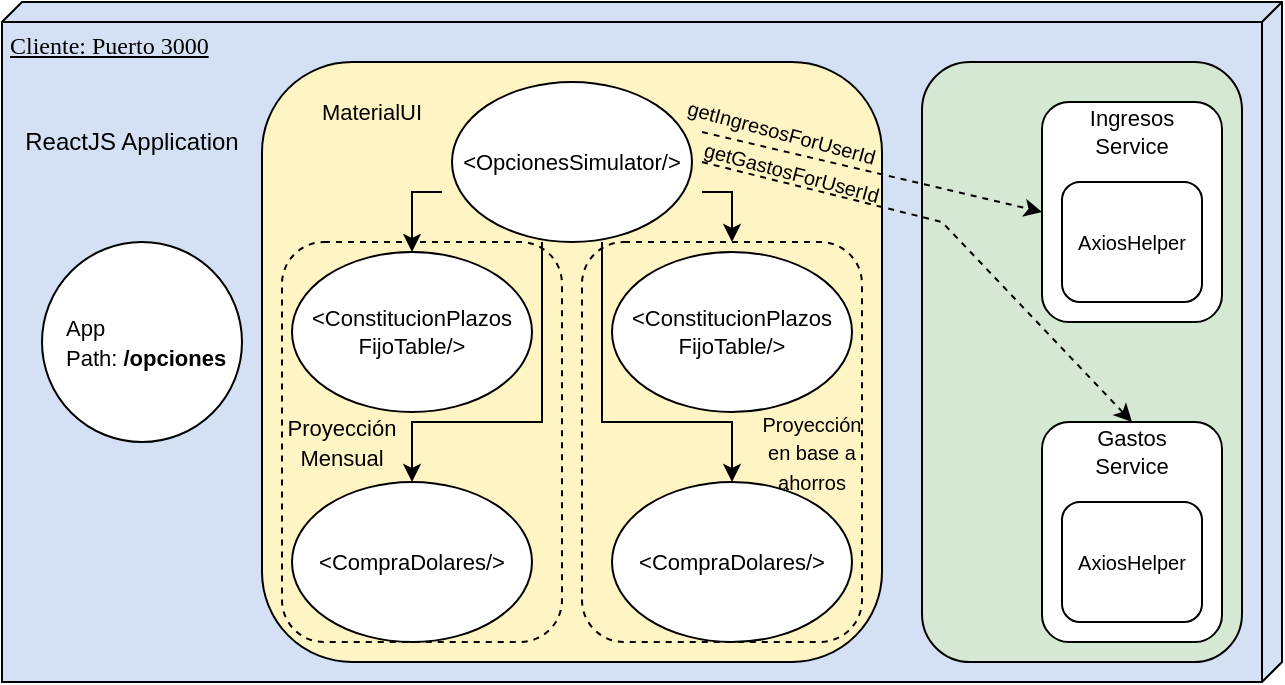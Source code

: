 <mxfile version="20.3.2" type="device"><diagram id="-a9AJ5vZ5kH9IygN91ko" name="Page-1"><mxGraphModel dx="1422" dy="705" grid="1" gridSize="10" guides="1" tooltips="1" connect="1" arrows="1" fold="1" page="1" pageScale="1" pageWidth="850" pageHeight="1100" math="0" shadow="0"><root><mxCell id="0"/><mxCell id="1" parent="0"/><mxCell id="dLGtEjLDoTvO-PIGYHLT-1" value="Cliente: Puerto 3000" style="verticalAlign=top;align=left;spacingTop=8;spacingLeft=2;spacingRight=12;shape=cube;size=10;direction=south;fontStyle=4;html=1;rounded=0;shadow=0;comic=0;labelBackgroundColor=none;strokeWidth=1;fontFamily=Verdana;fontSize=12;fillColor=#D4E1F5;" vertex="1" parent="1"><mxGeometry x="20" y="10" width="640" height="340" as="geometry"/></mxCell><mxCell id="dLGtEjLDoTvO-PIGYHLT-2" style="edgeStyle=elbowEdgeStyle;rounded=0;html=1;labelBackgroundColor=none;startArrow=none;startFill=0;startSize=8;endArrow=none;endFill=0;endSize=16;fontFamily=Verdana;fontSize=12;" edge="1" parent="1"><mxGeometry relative="1" as="geometry"><mxPoint x="650" y="170.0" as="sourcePoint"/><mxPoint x="650" y="135.0" as="targetPoint"/></mxGeometry></mxCell><mxCell id="dLGtEjLDoTvO-PIGYHLT-3" value="" style="ellipse;whiteSpace=wrap;html=1;aspect=fixed;" vertex="1" parent="1"><mxGeometry x="40" y="130" width="100" height="100" as="geometry"/></mxCell><mxCell id="dLGtEjLDoTvO-PIGYHLT-4" value="&lt;font style=&quot;font-size: 11px;&quot;&gt;App&lt;br&gt;Path: &lt;b&gt;/opciones&lt;/b&gt;&lt;/font&gt;" style="text;html=1;strokeColor=none;fillColor=none;align=left;verticalAlign=middle;whiteSpace=wrap;rounded=0;" vertex="1" parent="1"><mxGeometry x="50" y="165" width="100" height="30" as="geometry"/></mxCell><mxCell id="dLGtEjLDoTvO-PIGYHLT-5" value="" style="rounded=1;whiteSpace=wrap;html=1;fontSize=11;fillColor=#FFF4C3;" vertex="1" parent="1"><mxGeometry x="150" y="40" width="310" height="300" as="geometry"/></mxCell><mxCell id="dLGtEjLDoTvO-PIGYHLT-6" style="edgeStyle=orthogonalEdgeStyle;rounded=0;orthogonalLoop=1;jettySize=auto;html=1;entryX=0.5;entryY=0;entryDx=0;entryDy=0;fontSize=11;" edge="1" parent="1" target="dLGtEjLDoTvO-PIGYHLT-16"><mxGeometry relative="1" as="geometry"><mxPoint x="290" y="130.0" as="sourcePoint"/><Array as="points"><mxPoint x="290" y="220"/><mxPoint x="225" y="220"/></Array></mxGeometry></mxCell><mxCell id="dLGtEjLDoTvO-PIGYHLT-7" style="edgeStyle=orthogonalEdgeStyle;rounded=0;orthogonalLoop=1;jettySize=auto;html=1;fontSize=11;" edge="1" parent="1" target="dLGtEjLDoTvO-PIGYHLT-18"><mxGeometry relative="1" as="geometry"><mxPoint x="320" y="130.0" as="sourcePoint"/><Array as="points"><mxPoint x="320" y="220"/><mxPoint x="385" y="220"/></Array></mxGeometry></mxCell><mxCell id="dLGtEjLDoTvO-PIGYHLT-8" value="" style="ellipse;whiteSpace=wrap;html=1;fontSize=11;" vertex="1" parent="1"><mxGeometry x="245" y="50" width="120" height="80" as="geometry"/></mxCell><mxCell id="dLGtEjLDoTvO-PIGYHLT-9" style="edgeStyle=orthogonalEdgeStyle;rounded=0;orthogonalLoop=1;jettySize=auto;html=1;exitX=0;exitY=1;exitDx=0;exitDy=0;entryX=0.5;entryY=0;entryDx=0;entryDy=0;fontSize=11;" edge="1" parent="1" source="dLGtEjLDoTvO-PIGYHLT-11" target="dLGtEjLDoTvO-PIGYHLT-12"><mxGeometry relative="1" as="geometry"/></mxCell><mxCell id="dLGtEjLDoTvO-PIGYHLT-10" style="edgeStyle=orthogonalEdgeStyle;rounded=0;orthogonalLoop=1;jettySize=auto;html=1;exitX=1;exitY=1;exitDx=0;exitDy=0;fontSize=11;" edge="1" parent="1" source="dLGtEjLDoTvO-PIGYHLT-11"><mxGeometry relative="1" as="geometry"><mxPoint x="385" y="130.0" as="targetPoint"/></mxGeometry></mxCell><mxCell id="dLGtEjLDoTvO-PIGYHLT-11" value="&amp;lt;OpcionesSimulator/&amp;gt;" style="text;html=1;strokeColor=none;fillColor=none;align=center;verticalAlign=middle;whiteSpace=wrap;rounded=0;fontSize=11;" vertex="1" parent="1"><mxGeometry x="240" y="75" width="130" height="30" as="geometry"/></mxCell><mxCell id="dLGtEjLDoTvO-PIGYHLT-12" value="" style="ellipse;whiteSpace=wrap;html=1;fontSize=11;" vertex="1" parent="1"><mxGeometry x="165" y="135" width="120" height="80" as="geometry"/></mxCell><mxCell id="dLGtEjLDoTvO-PIGYHLT-13" value="&amp;lt;ConstitucionPlazos&lt;br&gt;FijoTable/&amp;gt;" style="text;html=1;strokeColor=none;fillColor=none;align=center;verticalAlign=middle;whiteSpace=wrap;rounded=0;fontSize=11;" vertex="1" parent="1"><mxGeometry x="160" y="160" width="130" height="30" as="geometry"/></mxCell><mxCell id="dLGtEjLDoTvO-PIGYHLT-14" value="" style="ellipse;whiteSpace=wrap;html=1;fontSize=11;" vertex="1" parent="1"><mxGeometry x="325" y="135" width="120" height="80" as="geometry"/></mxCell><mxCell id="dLGtEjLDoTvO-PIGYHLT-15" value="&amp;lt;ConstitucionPlazos&lt;br&gt;FijoTable/&amp;gt;" style="text;html=1;strokeColor=none;fillColor=none;align=center;verticalAlign=middle;whiteSpace=wrap;rounded=0;fontSize=11;" vertex="1" parent="1"><mxGeometry x="320" y="160" width="130" height="30" as="geometry"/></mxCell><mxCell id="dLGtEjLDoTvO-PIGYHLT-16" value="" style="ellipse;whiteSpace=wrap;html=1;fontSize=11;" vertex="1" parent="1"><mxGeometry x="165" y="250" width="120" height="80" as="geometry"/></mxCell><mxCell id="dLGtEjLDoTvO-PIGYHLT-17" value="&amp;lt;CompraDolares/&amp;gt;" style="text;html=1;strokeColor=none;fillColor=none;align=center;verticalAlign=middle;whiteSpace=wrap;rounded=0;fontSize=11;" vertex="1" parent="1"><mxGeometry x="160" y="275" width="130" height="30" as="geometry"/></mxCell><mxCell id="dLGtEjLDoTvO-PIGYHLT-18" value="" style="ellipse;whiteSpace=wrap;html=1;fontSize=11;" vertex="1" parent="1"><mxGeometry x="325" y="250" width="120" height="80" as="geometry"/></mxCell><mxCell id="dLGtEjLDoTvO-PIGYHLT-19" value="&amp;lt;CompraDolares/&amp;gt;" style="text;html=1;strokeColor=none;fillColor=none;align=center;verticalAlign=middle;whiteSpace=wrap;rounded=0;fontSize=11;" vertex="1" parent="1"><mxGeometry x="320" y="275" width="130" height="30" as="geometry"/></mxCell><mxCell id="dLGtEjLDoTvO-PIGYHLT-20" value="" style="rounded=1;whiteSpace=wrap;html=1;fontSize=11;fillColor=#D5E8D4;" vertex="1" parent="1"><mxGeometry x="480" y="40" width="160" height="300" as="geometry"/></mxCell><mxCell id="dLGtEjLDoTvO-PIGYHLT-21" value="MaterialUI" style="text;html=1;strokeColor=none;fillColor=none;align=center;verticalAlign=middle;whiteSpace=wrap;rounded=0;fontSize=11;" vertex="1" parent="1"><mxGeometry x="175" y="50" width="60" height="30" as="geometry"/></mxCell><mxCell id="dLGtEjLDoTvO-PIGYHLT-22" value="" style="rounded=1;whiteSpace=wrap;html=1;fontSize=11;" vertex="1" parent="1"><mxGeometry x="540" y="60" width="90" height="110" as="geometry"/></mxCell><mxCell id="dLGtEjLDoTvO-PIGYHLT-23" value="" style="rounded=1;whiteSpace=wrap;html=1;fontSize=11;" vertex="1" parent="1"><mxGeometry x="540" y="220" width="90" height="110" as="geometry"/></mxCell><mxCell id="dLGtEjLDoTvO-PIGYHLT-24" value="Ingresos Service" style="text;html=1;strokeColor=none;fillColor=none;align=center;verticalAlign=middle;whiteSpace=wrap;rounded=0;fontSize=11;" vertex="1" parent="1"><mxGeometry x="550" y="60" width="70" height="30" as="geometry"/></mxCell><mxCell id="dLGtEjLDoTvO-PIGYHLT-25" value="Gastos Service" style="text;html=1;strokeColor=none;fillColor=none;align=center;verticalAlign=middle;whiteSpace=wrap;rounded=0;fontSize=11;" vertex="1" parent="1"><mxGeometry x="550" y="220" width="70" height="30" as="geometry"/></mxCell><mxCell id="dLGtEjLDoTvO-PIGYHLT-26" value="" style="endArrow=classic;html=1;rounded=0;fontSize=11;exitX=1;exitY=0;exitDx=0;exitDy=0;entryX=0;entryY=0.5;entryDx=0;entryDy=0;dashed=1;" edge="1" parent="1" source="dLGtEjLDoTvO-PIGYHLT-11" target="dLGtEjLDoTvO-PIGYHLT-22"><mxGeometry relative="1" as="geometry"><mxPoint x="500" y="90" as="sourcePoint"/><mxPoint x="600" y="90" as="targetPoint"/></mxGeometry></mxCell><mxCell id="dLGtEjLDoTvO-PIGYHLT-27" value="&lt;font style=&quot;font-size: 10px;&quot;&gt;getIngresosForUserId&lt;/font&gt;" style="text;html=1;strokeColor=none;fillColor=none;align=center;verticalAlign=middle;whiteSpace=wrap;rounded=0;fontSize=11;rotation=15;" vertex="1" parent="1"><mxGeometry x="380" y="60" width="60" height="30" as="geometry"/></mxCell><mxCell id="dLGtEjLDoTvO-PIGYHLT-28" value="" style="endArrow=classic;html=1;rounded=0;fontSize=11;exitX=1;exitY=0.5;exitDx=0;exitDy=0;entryX=0.5;entryY=0;entryDx=0;entryDy=0;dashed=1;" edge="1" parent="1" source="dLGtEjLDoTvO-PIGYHLT-11" target="dLGtEjLDoTvO-PIGYHLT-25"><mxGeometry relative="1" as="geometry"><mxPoint x="370" y="95" as="sourcePoint"/><mxPoint x="540" y="135" as="targetPoint"/><Array as="points"><mxPoint x="490" y="120"/></Array></mxGeometry></mxCell><mxCell id="dLGtEjLDoTvO-PIGYHLT-29" value="&lt;font style=&quot;font-size: 10px;&quot;&gt;getGastosForUserId&lt;/font&gt;" style="text;html=1;strokeColor=none;fillColor=none;align=center;verticalAlign=middle;whiteSpace=wrap;rounded=0;fontSize=11;rotation=15;" vertex="1" parent="1"><mxGeometry x="385" y="80" width="60" height="30" as="geometry"/></mxCell><mxCell id="dLGtEjLDoTvO-PIGYHLT-30" value="" style="rounded=1;whiteSpace=wrap;html=1;fontSize=10;fillColor=#FFFFFF;" vertex="1" parent="1"><mxGeometry x="550" y="100" width="70" height="60" as="geometry"/></mxCell><mxCell id="dLGtEjLDoTvO-PIGYHLT-31" value="" style="rounded=1;whiteSpace=wrap;html=1;fontSize=10;fillColor=#FFFFFF;" vertex="1" parent="1"><mxGeometry x="550" y="260" width="70" height="60" as="geometry"/></mxCell><mxCell id="dLGtEjLDoTvO-PIGYHLT-32" value="AxiosHelper" style="text;html=1;strokeColor=none;fillColor=none;align=center;verticalAlign=middle;whiteSpace=wrap;rounded=0;fontSize=10;" vertex="1" parent="1"><mxGeometry x="555" y="115" width="60" height="30" as="geometry"/></mxCell><mxCell id="dLGtEjLDoTvO-PIGYHLT-33" value="AxiosHelper" style="text;html=1;strokeColor=none;fillColor=none;align=center;verticalAlign=middle;whiteSpace=wrap;rounded=0;fontSize=10;" vertex="1" parent="1"><mxGeometry x="555" y="275" width="60" height="30" as="geometry"/></mxCell><mxCell id="dLGtEjLDoTvO-PIGYHLT-34" value="ReactJS Application" style="text;html=1;strokeColor=none;fillColor=none;align=center;verticalAlign=middle;whiteSpace=wrap;rounded=0;fontSize=12;" vertex="1" parent="1"><mxGeometry x="30" y="50" width="110" height="60" as="geometry"/></mxCell><mxCell id="dLGtEjLDoTvO-PIGYHLT-35" value="" style="rounded=1;whiteSpace=wrap;html=1;fontSize=12;fillColor=none;dashed=1;" vertex="1" parent="1"><mxGeometry x="160" y="130" width="140" height="200" as="geometry"/></mxCell><mxCell id="dLGtEjLDoTvO-PIGYHLT-36" value="" style="rounded=1;whiteSpace=wrap;html=1;fontSize=12;fillColor=none;dashed=1;" vertex="1" parent="1"><mxGeometry x="310" y="130" width="140" height="200" as="geometry"/></mxCell><mxCell id="dLGtEjLDoTvO-PIGYHLT-37" value="&lt;font style=&quot;font-size: 11px;&quot;&gt;Proyección&lt;br&gt;Mensual&lt;/font&gt;" style="text;html=1;strokeColor=none;fillColor=none;align=center;verticalAlign=middle;whiteSpace=wrap;rounded=0;dashed=1;fontSize=12;" vertex="1" parent="1"><mxGeometry x="160" y="215" width="60" height="30" as="geometry"/></mxCell><mxCell id="dLGtEjLDoTvO-PIGYHLT-38" value="&lt;font style=&quot;font-size: 10px;&quot;&gt;Proyección&lt;br&gt;en base a ahorros&lt;/font&gt;" style="text;html=1;strokeColor=none;fillColor=none;align=center;verticalAlign=middle;whiteSpace=wrap;rounded=0;dashed=1;fontSize=12;" vertex="1" parent="1"><mxGeometry x="390" y="220" width="70" height="30" as="geometry"/></mxCell></root></mxGraphModel></diagram></mxfile>